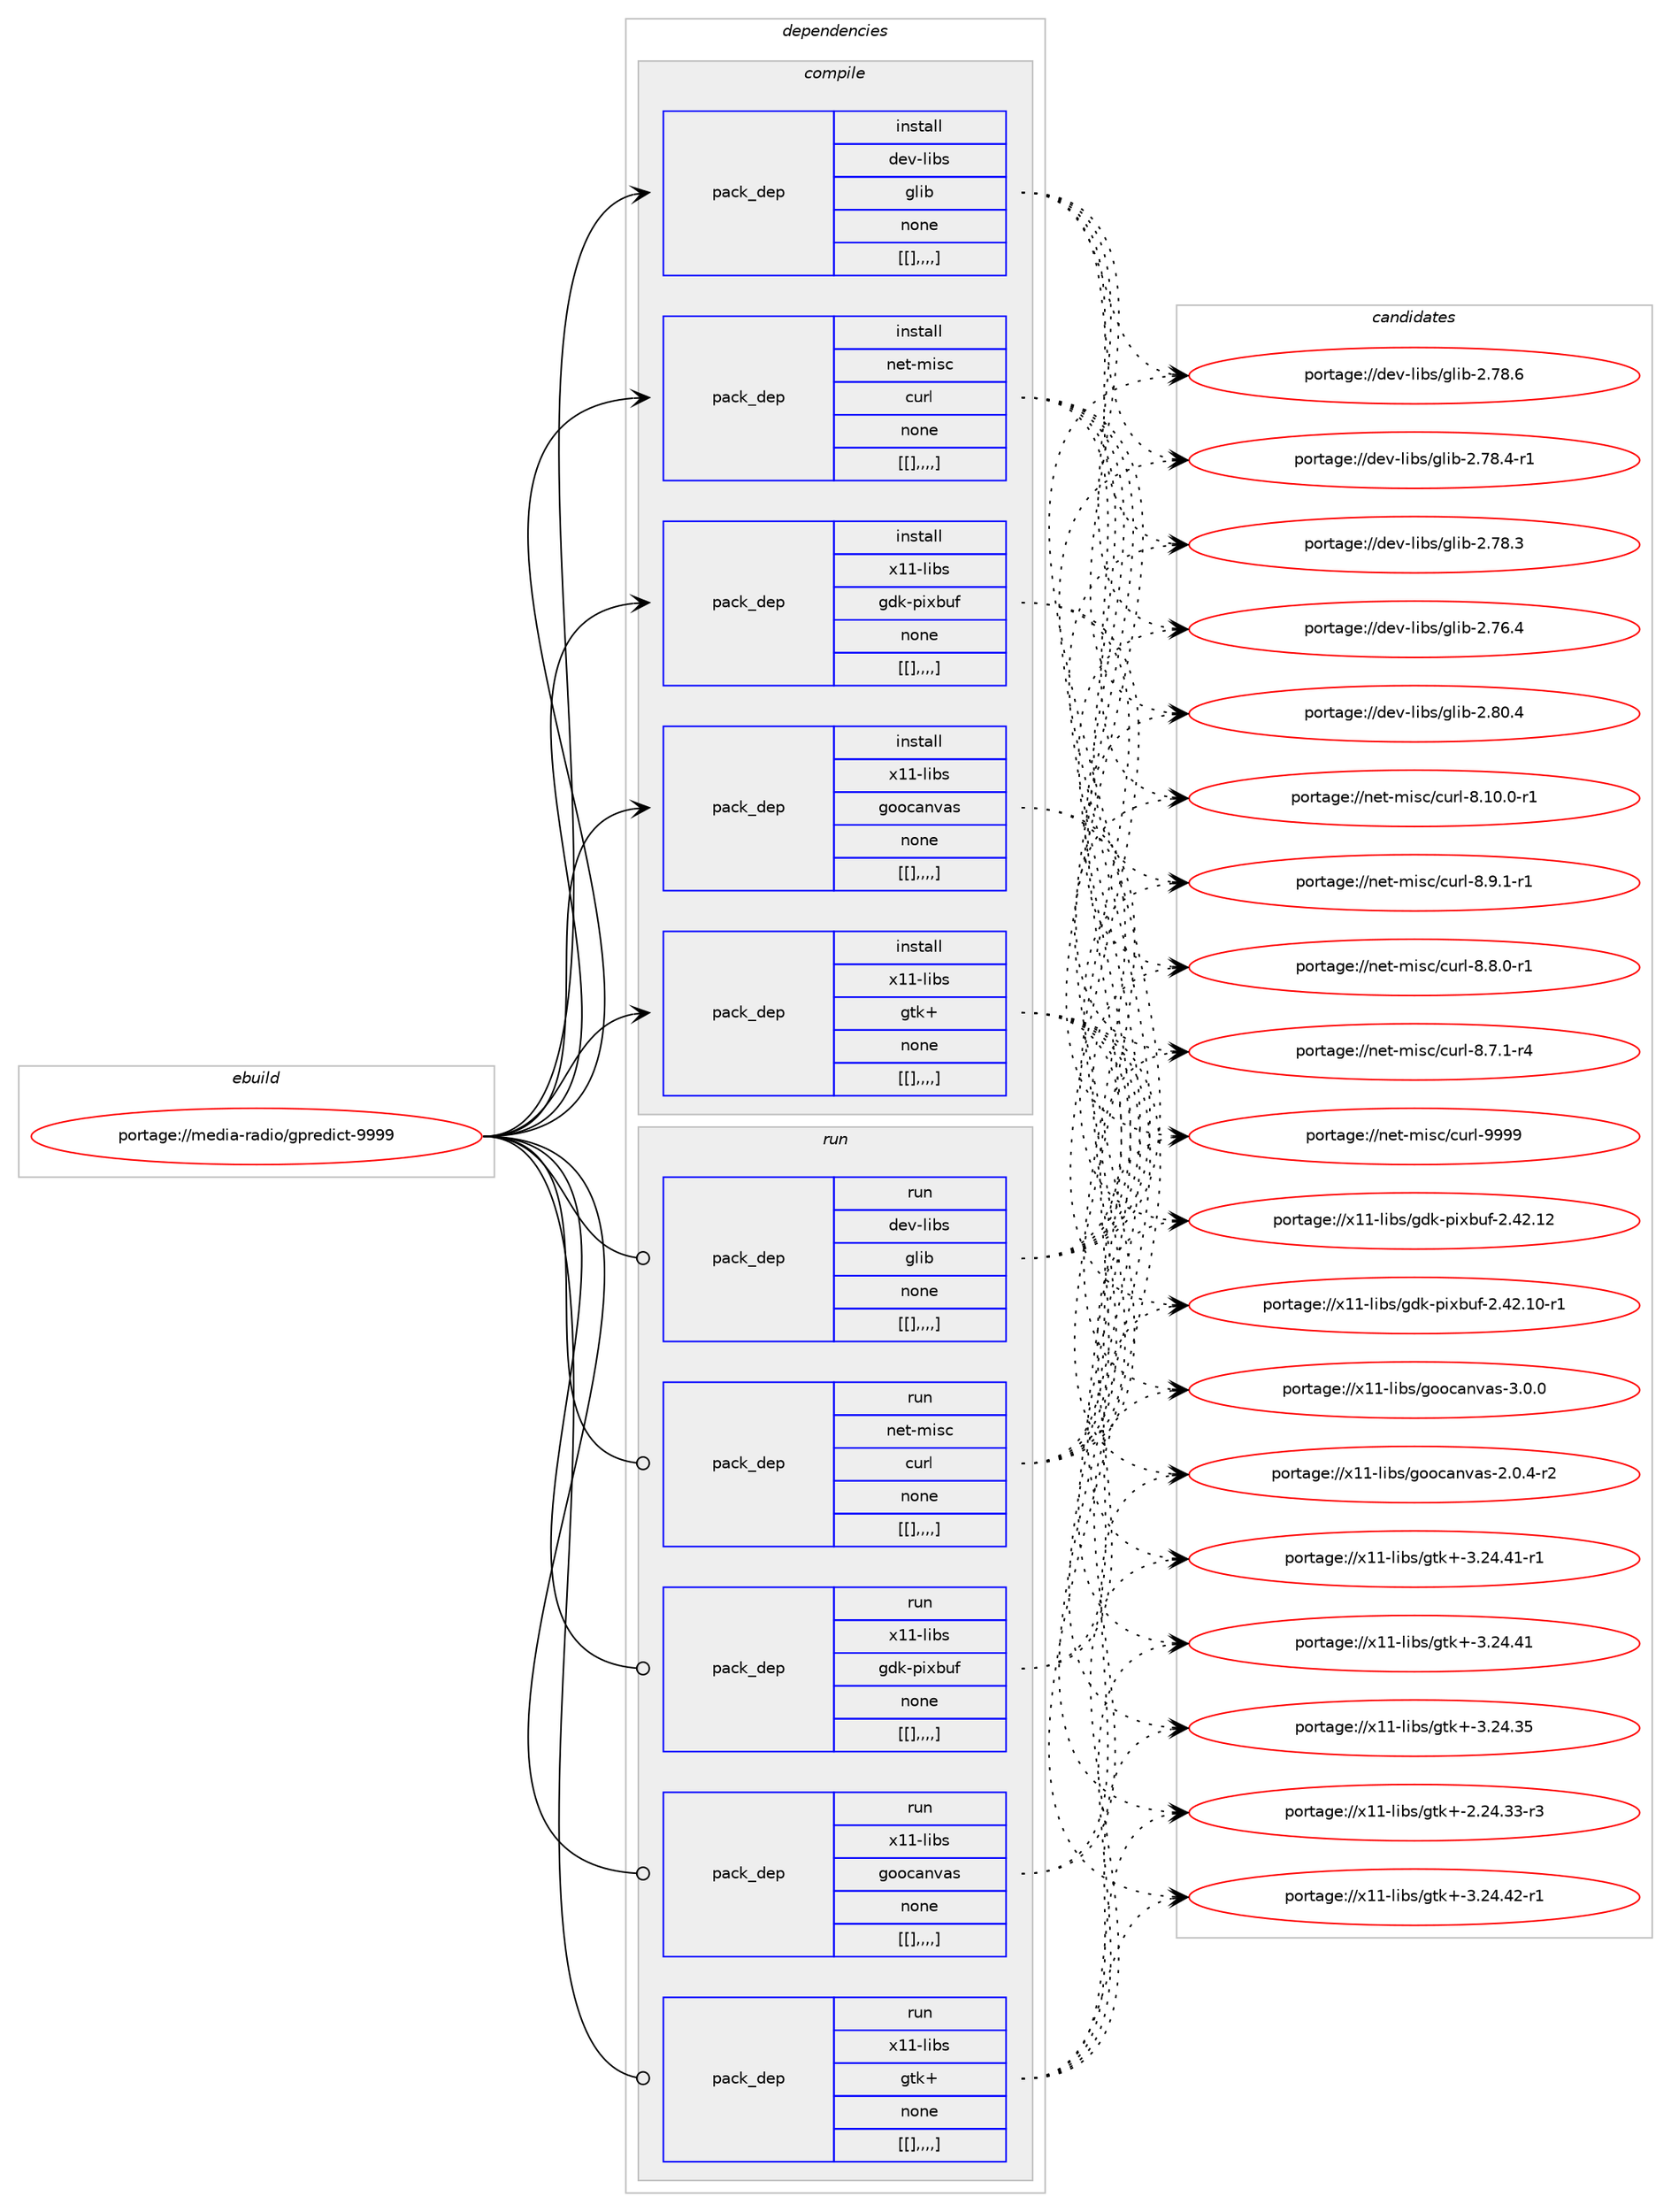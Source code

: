 digraph prolog {

# *************
# Graph options
# *************

newrank=true;
concentrate=true;
compound=true;
graph [rankdir=LR,fontname=Helvetica,fontsize=10,ranksep=1.5];#, ranksep=2.5, nodesep=0.2];
edge  [arrowhead=vee];
node  [fontname=Helvetica,fontsize=10];

# **********
# The ebuild
# **********

subgraph cluster_leftcol {
color=gray;
label=<<i>ebuild</i>>;
id [label="portage://media-radio/gpredict-9999", color=red, width=4, href="../media-radio/gpredict-9999.svg"];
}

# ****************
# The dependencies
# ****************

subgraph cluster_midcol {
color=gray;
label=<<i>dependencies</i>>;
subgraph cluster_compile {
fillcolor="#eeeeee";
style=filled;
label=<<i>compile</i>>;
subgraph pack242698 {
dependency327900 [label=<<TABLE BORDER="0" CELLBORDER="1" CELLSPACING="0" CELLPADDING="4" WIDTH="220"><TR><TD ROWSPAN="6" CELLPADDING="30">pack_dep</TD></TR><TR><TD WIDTH="110">install</TD></TR><TR><TD>dev-libs</TD></TR><TR><TD>glib</TD></TR><TR><TD>none</TD></TR><TR><TD>[[],,,,]</TD></TR></TABLE>>, shape=none, color=blue];
}
id:e -> dependency327900:w [weight=20,style="solid",arrowhead="vee"];
subgraph pack242699 {
dependency327901 [label=<<TABLE BORDER="0" CELLBORDER="1" CELLSPACING="0" CELLPADDING="4" WIDTH="220"><TR><TD ROWSPAN="6" CELLPADDING="30">pack_dep</TD></TR><TR><TD WIDTH="110">install</TD></TR><TR><TD>net-misc</TD></TR><TR><TD>curl</TD></TR><TR><TD>none</TD></TR><TR><TD>[[],,,,]</TD></TR></TABLE>>, shape=none, color=blue];
}
id:e -> dependency327901:w [weight=20,style="solid",arrowhead="vee"];
subgraph pack242700 {
dependency327902 [label=<<TABLE BORDER="0" CELLBORDER="1" CELLSPACING="0" CELLPADDING="4" WIDTH="220"><TR><TD ROWSPAN="6" CELLPADDING="30">pack_dep</TD></TR><TR><TD WIDTH="110">install</TD></TR><TR><TD>x11-libs</TD></TR><TR><TD>gdk-pixbuf</TD></TR><TR><TD>none</TD></TR><TR><TD>[[],,,,]</TD></TR></TABLE>>, shape=none, color=blue];
}
id:e -> dependency327902:w [weight=20,style="solid",arrowhead="vee"];
subgraph pack242701 {
dependency327903 [label=<<TABLE BORDER="0" CELLBORDER="1" CELLSPACING="0" CELLPADDING="4" WIDTH="220"><TR><TD ROWSPAN="6" CELLPADDING="30">pack_dep</TD></TR><TR><TD WIDTH="110">install</TD></TR><TR><TD>x11-libs</TD></TR><TR><TD>goocanvas</TD></TR><TR><TD>none</TD></TR><TR><TD>[[],,,,]</TD></TR></TABLE>>, shape=none, color=blue];
}
id:e -> dependency327903:w [weight=20,style="solid",arrowhead="vee"];
subgraph pack242702 {
dependency327904 [label=<<TABLE BORDER="0" CELLBORDER="1" CELLSPACING="0" CELLPADDING="4" WIDTH="220"><TR><TD ROWSPAN="6" CELLPADDING="30">pack_dep</TD></TR><TR><TD WIDTH="110">install</TD></TR><TR><TD>x11-libs</TD></TR><TR><TD>gtk+</TD></TR><TR><TD>none</TD></TR><TR><TD>[[],,,,]</TD></TR></TABLE>>, shape=none, color=blue];
}
id:e -> dependency327904:w [weight=20,style="solid",arrowhead="vee"];
}
subgraph cluster_compileandrun {
fillcolor="#eeeeee";
style=filled;
label=<<i>compile and run</i>>;
}
subgraph cluster_run {
fillcolor="#eeeeee";
style=filled;
label=<<i>run</i>>;
subgraph pack242703 {
dependency327905 [label=<<TABLE BORDER="0" CELLBORDER="1" CELLSPACING="0" CELLPADDING="4" WIDTH="220"><TR><TD ROWSPAN="6" CELLPADDING="30">pack_dep</TD></TR><TR><TD WIDTH="110">run</TD></TR><TR><TD>dev-libs</TD></TR><TR><TD>glib</TD></TR><TR><TD>none</TD></TR><TR><TD>[[],,,,]</TD></TR></TABLE>>, shape=none, color=blue];
}
id:e -> dependency327905:w [weight=20,style="solid",arrowhead="odot"];
subgraph pack242704 {
dependency327906 [label=<<TABLE BORDER="0" CELLBORDER="1" CELLSPACING="0" CELLPADDING="4" WIDTH="220"><TR><TD ROWSPAN="6" CELLPADDING="30">pack_dep</TD></TR><TR><TD WIDTH="110">run</TD></TR><TR><TD>net-misc</TD></TR><TR><TD>curl</TD></TR><TR><TD>none</TD></TR><TR><TD>[[],,,,]</TD></TR></TABLE>>, shape=none, color=blue];
}
id:e -> dependency327906:w [weight=20,style="solid",arrowhead="odot"];
subgraph pack242705 {
dependency327907 [label=<<TABLE BORDER="0" CELLBORDER="1" CELLSPACING="0" CELLPADDING="4" WIDTH="220"><TR><TD ROWSPAN="6" CELLPADDING="30">pack_dep</TD></TR><TR><TD WIDTH="110">run</TD></TR><TR><TD>x11-libs</TD></TR><TR><TD>gdk-pixbuf</TD></TR><TR><TD>none</TD></TR><TR><TD>[[],,,,]</TD></TR></TABLE>>, shape=none, color=blue];
}
id:e -> dependency327907:w [weight=20,style="solid",arrowhead="odot"];
subgraph pack242706 {
dependency327908 [label=<<TABLE BORDER="0" CELLBORDER="1" CELLSPACING="0" CELLPADDING="4" WIDTH="220"><TR><TD ROWSPAN="6" CELLPADDING="30">pack_dep</TD></TR><TR><TD WIDTH="110">run</TD></TR><TR><TD>x11-libs</TD></TR><TR><TD>goocanvas</TD></TR><TR><TD>none</TD></TR><TR><TD>[[],,,,]</TD></TR></TABLE>>, shape=none, color=blue];
}
id:e -> dependency327908:w [weight=20,style="solid",arrowhead="odot"];
subgraph pack242707 {
dependency327909 [label=<<TABLE BORDER="0" CELLBORDER="1" CELLSPACING="0" CELLPADDING="4" WIDTH="220"><TR><TD ROWSPAN="6" CELLPADDING="30">pack_dep</TD></TR><TR><TD WIDTH="110">run</TD></TR><TR><TD>x11-libs</TD></TR><TR><TD>gtk+</TD></TR><TR><TD>none</TD></TR><TR><TD>[[],,,,]</TD></TR></TABLE>>, shape=none, color=blue];
}
id:e -> dependency327909:w [weight=20,style="solid",arrowhead="odot"];
}
}

# **************
# The candidates
# **************

subgraph cluster_choices {
rank=same;
color=gray;
label=<<i>candidates</i>>;

subgraph choice242698 {
color=black;
nodesep=1;
choice1001011184510810598115471031081059845504656484652 [label="portage://dev-libs/glib-2.80.4", color=red, width=4,href="../dev-libs/glib-2.80.4.svg"];
choice1001011184510810598115471031081059845504655564654 [label="portage://dev-libs/glib-2.78.6", color=red, width=4,href="../dev-libs/glib-2.78.6.svg"];
choice10010111845108105981154710310810598455046555646524511449 [label="portage://dev-libs/glib-2.78.4-r1", color=red, width=4,href="../dev-libs/glib-2.78.4-r1.svg"];
choice1001011184510810598115471031081059845504655564651 [label="portage://dev-libs/glib-2.78.3", color=red, width=4,href="../dev-libs/glib-2.78.3.svg"];
choice1001011184510810598115471031081059845504655544652 [label="portage://dev-libs/glib-2.76.4", color=red, width=4,href="../dev-libs/glib-2.76.4.svg"];
dependency327900:e -> choice1001011184510810598115471031081059845504656484652:w [style=dotted,weight="100"];
dependency327900:e -> choice1001011184510810598115471031081059845504655564654:w [style=dotted,weight="100"];
dependency327900:e -> choice10010111845108105981154710310810598455046555646524511449:w [style=dotted,weight="100"];
dependency327900:e -> choice1001011184510810598115471031081059845504655564651:w [style=dotted,weight="100"];
dependency327900:e -> choice1001011184510810598115471031081059845504655544652:w [style=dotted,weight="100"];
}
subgraph choice242699 {
color=black;
nodesep=1;
choice110101116451091051159947991171141084557575757 [label="portage://net-misc/curl-9999", color=red, width=4,href="../net-misc/curl-9999.svg"];
choice11010111645109105115994799117114108455646494846484511449 [label="portage://net-misc/curl-8.10.0-r1", color=red, width=4,href="../net-misc/curl-8.10.0-r1.svg"];
choice110101116451091051159947991171141084556465746494511449 [label="portage://net-misc/curl-8.9.1-r1", color=red, width=4,href="../net-misc/curl-8.9.1-r1.svg"];
choice110101116451091051159947991171141084556465646484511449 [label="portage://net-misc/curl-8.8.0-r1", color=red, width=4,href="../net-misc/curl-8.8.0-r1.svg"];
choice110101116451091051159947991171141084556465546494511452 [label="portage://net-misc/curl-8.7.1-r4", color=red, width=4,href="../net-misc/curl-8.7.1-r4.svg"];
dependency327901:e -> choice110101116451091051159947991171141084557575757:w [style=dotted,weight="100"];
dependency327901:e -> choice11010111645109105115994799117114108455646494846484511449:w [style=dotted,weight="100"];
dependency327901:e -> choice110101116451091051159947991171141084556465746494511449:w [style=dotted,weight="100"];
dependency327901:e -> choice110101116451091051159947991171141084556465646484511449:w [style=dotted,weight="100"];
dependency327901:e -> choice110101116451091051159947991171141084556465546494511452:w [style=dotted,weight="100"];
}
subgraph choice242700 {
color=black;
nodesep=1;
choice120494945108105981154710310010745112105120981171024550465250464950 [label="portage://x11-libs/gdk-pixbuf-2.42.12", color=red, width=4,href="../x11-libs/gdk-pixbuf-2.42.12.svg"];
choice1204949451081059811547103100107451121051209811710245504652504649484511449 [label="portage://x11-libs/gdk-pixbuf-2.42.10-r1", color=red, width=4,href="../x11-libs/gdk-pixbuf-2.42.10-r1.svg"];
dependency327902:e -> choice120494945108105981154710310010745112105120981171024550465250464950:w [style=dotted,weight="100"];
dependency327902:e -> choice1204949451081059811547103100107451121051209811710245504652504649484511449:w [style=dotted,weight="100"];
}
subgraph choice242701 {
color=black;
nodesep=1;
choice1204949451081059811547103111111999711011897115455146484648 [label="portage://x11-libs/goocanvas-3.0.0", color=red, width=4,href="../x11-libs/goocanvas-3.0.0.svg"];
choice12049494510810598115471031111119997110118971154550464846524511450 [label="portage://x11-libs/goocanvas-2.0.4-r2", color=red, width=4,href="../x11-libs/goocanvas-2.0.4-r2.svg"];
dependency327903:e -> choice1204949451081059811547103111111999711011897115455146484648:w [style=dotted,weight="100"];
dependency327903:e -> choice12049494510810598115471031111119997110118971154550464846524511450:w [style=dotted,weight="100"];
}
subgraph choice242702 {
color=black;
nodesep=1;
choice12049494510810598115471031161074345514650524652504511449 [label="portage://x11-libs/gtk+-3.24.42-r1", color=red, width=4,href="../x11-libs/gtk+-3.24.42-r1.svg"];
choice12049494510810598115471031161074345514650524652494511449 [label="portage://x11-libs/gtk+-3.24.41-r1", color=red, width=4,href="../x11-libs/gtk+-3.24.41-r1.svg"];
choice1204949451081059811547103116107434551465052465249 [label="portage://x11-libs/gtk+-3.24.41", color=red, width=4,href="../x11-libs/gtk+-3.24.41.svg"];
choice1204949451081059811547103116107434551465052465153 [label="portage://x11-libs/gtk+-3.24.35", color=red, width=4,href="../x11-libs/gtk+-3.24.35.svg"];
choice12049494510810598115471031161074345504650524651514511451 [label="portage://x11-libs/gtk+-2.24.33-r3", color=red, width=4,href="../x11-libs/gtk+-2.24.33-r3.svg"];
dependency327904:e -> choice12049494510810598115471031161074345514650524652504511449:w [style=dotted,weight="100"];
dependency327904:e -> choice12049494510810598115471031161074345514650524652494511449:w [style=dotted,weight="100"];
dependency327904:e -> choice1204949451081059811547103116107434551465052465249:w [style=dotted,weight="100"];
dependency327904:e -> choice1204949451081059811547103116107434551465052465153:w [style=dotted,weight="100"];
dependency327904:e -> choice12049494510810598115471031161074345504650524651514511451:w [style=dotted,weight="100"];
}
subgraph choice242703 {
color=black;
nodesep=1;
choice1001011184510810598115471031081059845504656484652 [label="portage://dev-libs/glib-2.80.4", color=red, width=4,href="../dev-libs/glib-2.80.4.svg"];
choice1001011184510810598115471031081059845504655564654 [label="portage://dev-libs/glib-2.78.6", color=red, width=4,href="../dev-libs/glib-2.78.6.svg"];
choice10010111845108105981154710310810598455046555646524511449 [label="portage://dev-libs/glib-2.78.4-r1", color=red, width=4,href="../dev-libs/glib-2.78.4-r1.svg"];
choice1001011184510810598115471031081059845504655564651 [label="portage://dev-libs/glib-2.78.3", color=red, width=4,href="../dev-libs/glib-2.78.3.svg"];
choice1001011184510810598115471031081059845504655544652 [label="portage://dev-libs/glib-2.76.4", color=red, width=4,href="../dev-libs/glib-2.76.4.svg"];
dependency327905:e -> choice1001011184510810598115471031081059845504656484652:w [style=dotted,weight="100"];
dependency327905:e -> choice1001011184510810598115471031081059845504655564654:w [style=dotted,weight="100"];
dependency327905:e -> choice10010111845108105981154710310810598455046555646524511449:w [style=dotted,weight="100"];
dependency327905:e -> choice1001011184510810598115471031081059845504655564651:w [style=dotted,weight="100"];
dependency327905:e -> choice1001011184510810598115471031081059845504655544652:w [style=dotted,weight="100"];
}
subgraph choice242704 {
color=black;
nodesep=1;
choice110101116451091051159947991171141084557575757 [label="portage://net-misc/curl-9999", color=red, width=4,href="../net-misc/curl-9999.svg"];
choice11010111645109105115994799117114108455646494846484511449 [label="portage://net-misc/curl-8.10.0-r1", color=red, width=4,href="../net-misc/curl-8.10.0-r1.svg"];
choice110101116451091051159947991171141084556465746494511449 [label="portage://net-misc/curl-8.9.1-r1", color=red, width=4,href="../net-misc/curl-8.9.1-r1.svg"];
choice110101116451091051159947991171141084556465646484511449 [label="portage://net-misc/curl-8.8.0-r1", color=red, width=4,href="../net-misc/curl-8.8.0-r1.svg"];
choice110101116451091051159947991171141084556465546494511452 [label="portage://net-misc/curl-8.7.1-r4", color=red, width=4,href="../net-misc/curl-8.7.1-r4.svg"];
dependency327906:e -> choice110101116451091051159947991171141084557575757:w [style=dotted,weight="100"];
dependency327906:e -> choice11010111645109105115994799117114108455646494846484511449:w [style=dotted,weight="100"];
dependency327906:e -> choice110101116451091051159947991171141084556465746494511449:w [style=dotted,weight="100"];
dependency327906:e -> choice110101116451091051159947991171141084556465646484511449:w [style=dotted,weight="100"];
dependency327906:e -> choice110101116451091051159947991171141084556465546494511452:w [style=dotted,weight="100"];
}
subgraph choice242705 {
color=black;
nodesep=1;
choice120494945108105981154710310010745112105120981171024550465250464950 [label="portage://x11-libs/gdk-pixbuf-2.42.12", color=red, width=4,href="../x11-libs/gdk-pixbuf-2.42.12.svg"];
choice1204949451081059811547103100107451121051209811710245504652504649484511449 [label="portage://x11-libs/gdk-pixbuf-2.42.10-r1", color=red, width=4,href="../x11-libs/gdk-pixbuf-2.42.10-r1.svg"];
dependency327907:e -> choice120494945108105981154710310010745112105120981171024550465250464950:w [style=dotted,weight="100"];
dependency327907:e -> choice1204949451081059811547103100107451121051209811710245504652504649484511449:w [style=dotted,weight="100"];
}
subgraph choice242706 {
color=black;
nodesep=1;
choice1204949451081059811547103111111999711011897115455146484648 [label="portage://x11-libs/goocanvas-3.0.0", color=red, width=4,href="../x11-libs/goocanvas-3.0.0.svg"];
choice12049494510810598115471031111119997110118971154550464846524511450 [label="portage://x11-libs/goocanvas-2.0.4-r2", color=red, width=4,href="../x11-libs/goocanvas-2.0.4-r2.svg"];
dependency327908:e -> choice1204949451081059811547103111111999711011897115455146484648:w [style=dotted,weight="100"];
dependency327908:e -> choice12049494510810598115471031111119997110118971154550464846524511450:w [style=dotted,weight="100"];
}
subgraph choice242707 {
color=black;
nodesep=1;
choice12049494510810598115471031161074345514650524652504511449 [label="portage://x11-libs/gtk+-3.24.42-r1", color=red, width=4,href="../x11-libs/gtk+-3.24.42-r1.svg"];
choice12049494510810598115471031161074345514650524652494511449 [label="portage://x11-libs/gtk+-3.24.41-r1", color=red, width=4,href="../x11-libs/gtk+-3.24.41-r1.svg"];
choice1204949451081059811547103116107434551465052465249 [label="portage://x11-libs/gtk+-3.24.41", color=red, width=4,href="../x11-libs/gtk+-3.24.41.svg"];
choice1204949451081059811547103116107434551465052465153 [label="portage://x11-libs/gtk+-3.24.35", color=red, width=4,href="../x11-libs/gtk+-3.24.35.svg"];
choice12049494510810598115471031161074345504650524651514511451 [label="portage://x11-libs/gtk+-2.24.33-r3", color=red, width=4,href="../x11-libs/gtk+-2.24.33-r3.svg"];
dependency327909:e -> choice12049494510810598115471031161074345514650524652504511449:w [style=dotted,weight="100"];
dependency327909:e -> choice12049494510810598115471031161074345514650524652494511449:w [style=dotted,weight="100"];
dependency327909:e -> choice1204949451081059811547103116107434551465052465249:w [style=dotted,weight="100"];
dependency327909:e -> choice1204949451081059811547103116107434551465052465153:w [style=dotted,weight="100"];
dependency327909:e -> choice12049494510810598115471031161074345504650524651514511451:w [style=dotted,weight="100"];
}
}

}
